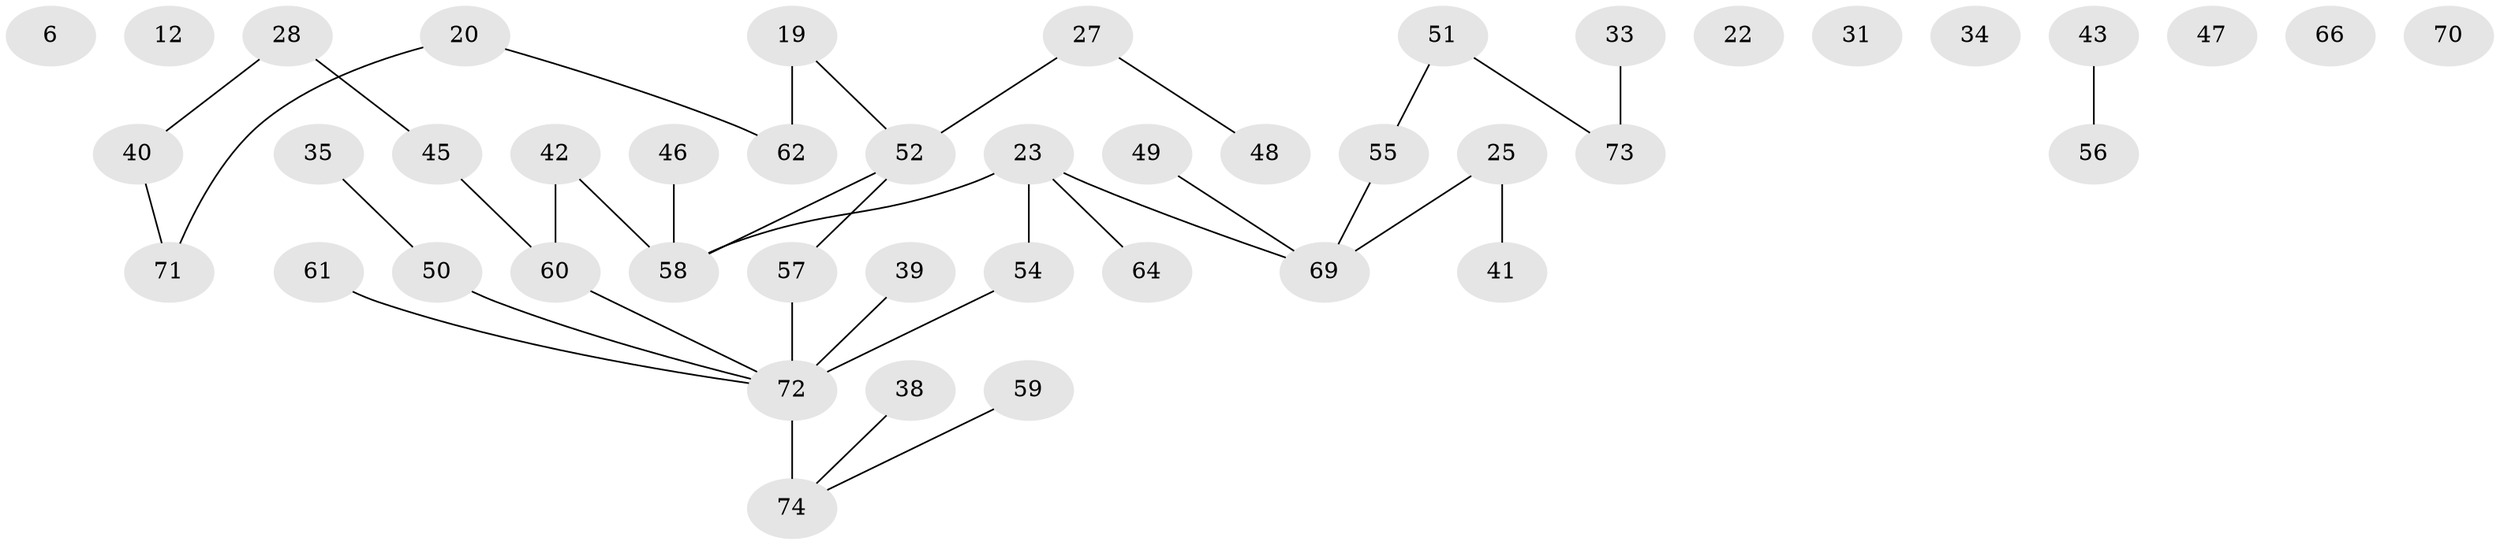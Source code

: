 // original degree distribution, {5: 0.02702702702702703, 4: 0.0945945945945946, 1: 0.2972972972972973, 0: 0.10810810810810811, 2: 0.28378378378378377, 3: 0.1891891891891892}
// Generated by graph-tools (version 1.1) at 2025/43/03/04/25 21:43:03]
// undirected, 44 vertices, 37 edges
graph export_dot {
graph [start="1"]
  node [color=gray90,style=filled];
  6;
  12;
  19;
  20;
  22;
  23;
  25;
  27;
  28;
  31;
  33;
  34;
  35;
  38;
  39;
  40 [super="+3"];
  41;
  42;
  43;
  45 [super="+13"];
  46 [super="+18"];
  47;
  48;
  49;
  50;
  51 [super="+10+44"];
  52 [super="+4"];
  54;
  55;
  56;
  57;
  58 [super="+14+7"];
  59;
  60 [super="+21"];
  61;
  62;
  64;
  66;
  69;
  70;
  71;
  72 [super="+68"];
  73;
  74 [super="+32+36+65+67"];
  19 -- 62;
  19 -- 52;
  20 -- 62;
  20 -- 71;
  23 -- 54;
  23 -- 58;
  23 -- 64;
  23 -- 69;
  25 -- 41;
  25 -- 69;
  27 -- 48;
  27 -- 52;
  28 -- 40;
  28 -- 45;
  33 -- 73;
  35 -- 50;
  38 -- 74;
  39 -- 72;
  40 -- 71;
  42 -- 60;
  42 -- 58;
  43 -- 56;
  45 -- 60 [weight=2];
  46 -- 58;
  49 -- 69;
  50 -- 72;
  51 -- 73;
  51 -- 55;
  52 -- 57 [weight=2];
  52 -- 58;
  54 -- 72;
  55 -- 69;
  57 -- 72 [weight=2];
  59 -- 74;
  60 -- 72;
  61 -- 72;
  72 -- 74 [weight=3];
}
